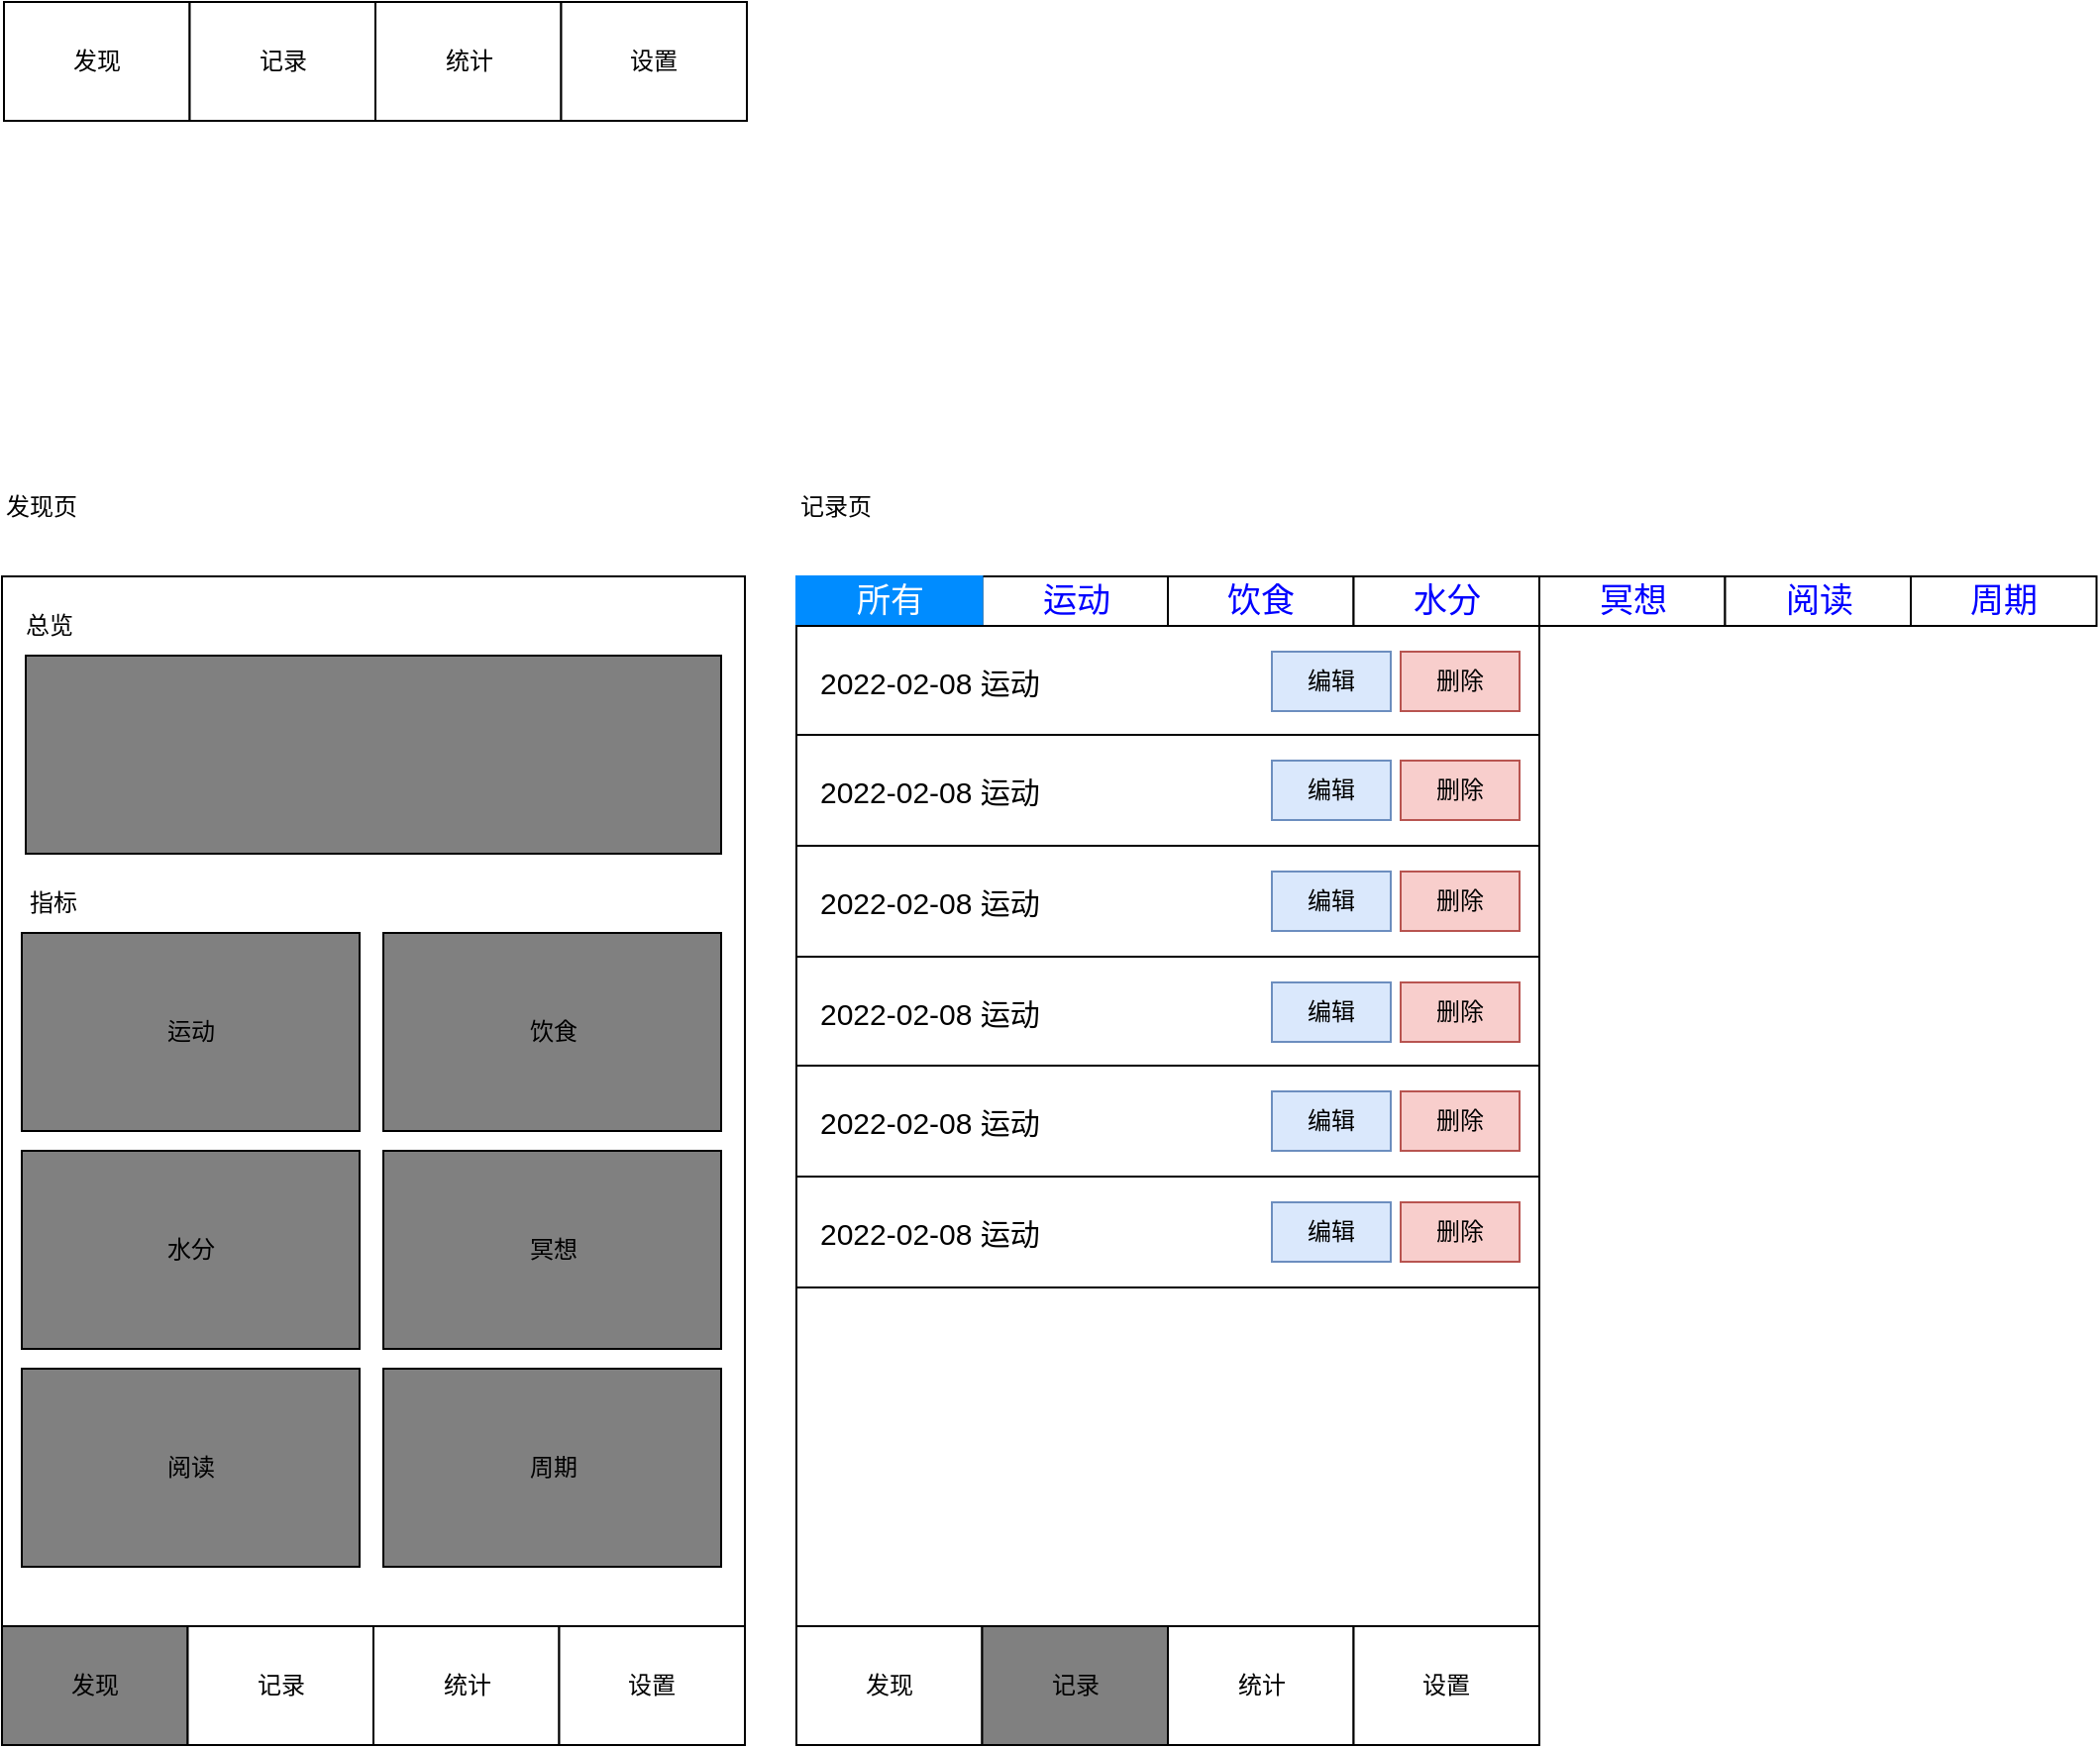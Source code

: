 <mxfile version="16.5.3" type="github">
  <diagram id="LeYQS3eegEFGrXKFrih5" name="Page-1">
    <mxGraphModel dx="1547" dy="1280" grid="1" gridSize="10" guides="1" tooltips="1" connect="1" arrows="1" fold="1" page="0" pageScale="1" pageWidth="1169" pageHeight="827" math="0" shadow="0">
      <root>
        <mxCell id="0" />
        <mxCell id="1" parent="0" />
        <mxCell id="SfUjTuaE5shy0dRNEBml-44" value="" style="rounded=0;whiteSpace=wrap;html=1;" vertex="1" parent="1">
          <mxGeometry x="440" y="50" width="375" height="590" as="geometry" />
        </mxCell>
        <mxCell id="SfUjTuaE5shy0dRNEBml-66" value="运动" style="strokeColor=inherit;fillColor=inherit;gradientColor=inherit;strokeWidth=1;shadow=0;dashed=0;align=center;html=1;shape=mxgraph.mockup.text.rrect;rSize=0;fontSize=17;fontColor=#0000ff;rounded=0;" vertex="1" parent="1">
          <mxGeometry x="533.75" y="50" width="93.75" height="25" as="geometry" />
        </mxCell>
        <mxCell id="SfUjTuaE5shy0dRNEBml-24" value="" style="rounded=0;whiteSpace=wrap;html=1;" vertex="1" parent="1">
          <mxGeometry x="39" y="50" width="375" height="590" as="geometry" />
        </mxCell>
        <mxCell id="SfUjTuaE5shy0dRNEBml-26" value="发现页" style="text;html=1;strokeColor=none;fillColor=none;align=left;verticalAlign=middle;whiteSpace=wrap;rounded=0;" vertex="1" parent="1">
          <mxGeometry x="39" width="60" height="30" as="geometry" />
        </mxCell>
        <mxCell id="SfUjTuaE5shy0dRNEBml-32" value="总览" style="text;html=1;strokeColor=none;fillColor=none;align=left;verticalAlign=middle;whiteSpace=wrap;rounded=0;" vertex="1" parent="1">
          <mxGeometry x="49" y="60" width="60" height="30" as="geometry" />
        </mxCell>
        <mxCell id="SfUjTuaE5shy0dRNEBml-33" value="" style="rounded=0;whiteSpace=wrap;html=1;fillColor=#808080;" vertex="1" parent="1">
          <mxGeometry x="51" y="90" width="351" height="100" as="geometry" />
        </mxCell>
        <mxCell id="SfUjTuaE5shy0dRNEBml-34" value="指标" style="text;html=1;strokeColor=none;fillColor=none;align=left;verticalAlign=middle;whiteSpace=wrap;rounded=0;" vertex="1" parent="1">
          <mxGeometry x="51" y="200" width="60" height="30" as="geometry" />
        </mxCell>
        <mxCell id="SfUjTuaE5shy0dRNEBml-35" value="运动" style="rounded=0;whiteSpace=wrap;html=1;fillColor=#808080;" vertex="1" parent="1">
          <mxGeometry x="49" y="230" width="170.5" height="100" as="geometry" />
        </mxCell>
        <mxCell id="SfUjTuaE5shy0dRNEBml-36" value="饮食" style="rounded=0;whiteSpace=wrap;html=1;fillColor=#808080;" vertex="1" parent="1">
          <mxGeometry x="231.5" y="230" width="170.5" height="100" as="geometry" />
        </mxCell>
        <mxCell id="SfUjTuaE5shy0dRNEBml-37" value="水分" style="rounded=0;whiteSpace=wrap;html=1;fillColor=#808080;" vertex="1" parent="1">
          <mxGeometry x="49" y="340" width="170.5" height="100" as="geometry" />
        </mxCell>
        <mxCell id="SfUjTuaE5shy0dRNEBml-38" value="冥想" style="rounded=0;whiteSpace=wrap;html=1;fillColor=#808080;" vertex="1" parent="1">
          <mxGeometry x="231.5" y="340" width="170.5" height="100" as="geometry" />
        </mxCell>
        <mxCell id="SfUjTuaE5shy0dRNEBml-39" value="阅读" style="rounded=0;whiteSpace=wrap;html=1;fillColor=#808080;" vertex="1" parent="1">
          <mxGeometry x="49" y="450" width="170.5" height="100" as="geometry" />
        </mxCell>
        <mxCell id="SfUjTuaE5shy0dRNEBml-40" value="周期" style="rounded=0;whiteSpace=wrap;html=1;fillColor=#808080;" vertex="1" parent="1">
          <mxGeometry x="231.5" y="450" width="170.5" height="100" as="geometry" />
        </mxCell>
        <mxCell id="SfUjTuaE5shy0dRNEBml-41" value="" style="group" vertex="1" connectable="0" parent="1">
          <mxGeometry x="39" y="580" width="375" height="60" as="geometry" />
        </mxCell>
        <mxCell id="SfUjTuaE5shy0dRNEBml-27" value="发现" style="rounded=0;whiteSpace=wrap;html=1;fillColor=#808080;" vertex="1" parent="SfUjTuaE5shy0dRNEBml-41">
          <mxGeometry width="93.75" height="60" as="geometry" />
        </mxCell>
        <mxCell id="SfUjTuaE5shy0dRNEBml-29" value="记录" style="rounded=0;whiteSpace=wrap;html=1;" vertex="1" parent="SfUjTuaE5shy0dRNEBml-41">
          <mxGeometry x="93.75" width="93.75" height="60" as="geometry" />
        </mxCell>
        <mxCell id="SfUjTuaE5shy0dRNEBml-30" value="统计" style="rounded=0;whiteSpace=wrap;html=1;" vertex="1" parent="SfUjTuaE5shy0dRNEBml-41">
          <mxGeometry x="187.5" width="93.75" height="60" as="geometry" />
        </mxCell>
        <mxCell id="SfUjTuaE5shy0dRNEBml-31" value="设置" style="rounded=0;whiteSpace=wrap;html=1;" vertex="1" parent="SfUjTuaE5shy0dRNEBml-41">
          <mxGeometry x="281.25" width="93.75" height="60" as="geometry" />
        </mxCell>
        <mxCell id="SfUjTuaE5shy0dRNEBml-45" value="记录页" style="text;html=1;strokeColor=none;fillColor=none;align=left;verticalAlign=middle;whiteSpace=wrap;rounded=0;" vertex="1" parent="1">
          <mxGeometry x="440" width="60" height="30" as="geometry" />
        </mxCell>
        <mxCell id="SfUjTuaE5shy0dRNEBml-60" value="" style="group" vertex="1" connectable="0" parent="1">
          <mxGeometry x="440" y="580" width="375" height="60" as="geometry" />
        </mxCell>
        <mxCell id="SfUjTuaE5shy0dRNEBml-61" value="发现" style="rounded=0;whiteSpace=wrap;html=1;" vertex="1" parent="SfUjTuaE5shy0dRNEBml-60">
          <mxGeometry width="93.75" height="60" as="geometry" />
        </mxCell>
        <mxCell id="SfUjTuaE5shy0dRNEBml-62" value="记录" style="rounded=0;whiteSpace=wrap;html=1;fillColor=#808080;" vertex="1" parent="SfUjTuaE5shy0dRNEBml-60">
          <mxGeometry x="93.75" width="93.75" height="60" as="geometry" />
        </mxCell>
        <mxCell id="SfUjTuaE5shy0dRNEBml-63" value="统计" style="rounded=0;whiteSpace=wrap;html=1;" vertex="1" parent="SfUjTuaE5shy0dRNEBml-60">
          <mxGeometry x="187.5" width="93.75" height="60" as="geometry" />
        </mxCell>
        <mxCell id="SfUjTuaE5shy0dRNEBml-64" value="设置" style="rounded=0;whiteSpace=wrap;html=1;" vertex="1" parent="SfUjTuaE5shy0dRNEBml-60">
          <mxGeometry x="281.25" width="93.75" height="60" as="geometry" />
        </mxCell>
        <mxCell id="SfUjTuaE5shy0dRNEBml-71" value="冥想" style="strokeColor=inherit;fillColor=inherit;gradientColor=inherit;strokeWidth=1;shadow=0;dashed=0;align=center;html=1;shape=mxgraph.mockup.text.rrect;rSize=0;fontSize=17;fontColor=#0000ff;rounded=0;" vertex="1" parent="1">
          <mxGeometry x="815" y="50" width="93.75" height="25" as="geometry" />
        </mxCell>
        <mxCell id="SfUjTuaE5shy0dRNEBml-72" value="阅读" style="strokeColor=inherit;fillColor=inherit;gradientColor=inherit;strokeWidth=1;shadow=0;dashed=0;align=center;html=1;shape=mxgraph.mockup.text.rrect;rSize=0;fontSize=17;fontColor=#0000ff;rounded=0;" vertex="1" parent="1">
          <mxGeometry x="908.75" y="50" width="93.75" height="25" as="geometry" />
        </mxCell>
        <mxCell id="SfUjTuaE5shy0dRNEBml-73" value="周期" style="strokeColor=inherit;fillColor=inherit;gradientColor=inherit;strokeWidth=1;shadow=0;dashed=0;align=center;html=1;shape=mxgraph.mockup.text.rrect;rSize=0;fontSize=17;fontColor=#0000ff;rounded=0;" vertex="1" parent="1">
          <mxGeometry x="1002.5" y="50" width="93.75" height="25" as="geometry" />
        </mxCell>
        <mxCell id="SfUjTuaE5shy0dRNEBml-67" value="饮食" style="strokeColor=inherit;fillColor=inherit;gradientColor=inherit;strokeWidth=1;shadow=0;dashed=0;align=center;html=1;shape=mxgraph.mockup.text.rrect;rSize=0;fontSize=17;fontColor=#0000ff;rounded=0;" vertex="1" parent="1">
          <mxGeometry x="627.5" y="50" width="93.75" height="25" as="geometry" />
        </mxCell>
        <mxCell id="SfUjTuaE5shy0dRNEBml-68" value="水分" style="strokeColor=inherit;fillColor=inherit;gradientColor=inherit;strokeWidth=1;shadow=0;dashed=0;align=center;html=1;shape=mxgraph.mockup.text.rrect;rSize=0;fontSize=17;fontColor=#0000ff;rounded=0;" vertex="1" parent="1">
          <mxGeometry x="721.25" y="50" width="93.75" height="25" as="geometry" />
        </mxCell>
        <mxCell id="SfUjTuaE5shy0dRNEBml-69" value="所有" style="strokeWidth=1;shadow=0;dashed=0;align=center;html=1;shape=mxgraph.mockup.text.rrect;rSize=0;fontSize=17;fontColor=#ffffff;fillColor=#008cff;strokeColor=#008cff;rounded=0;" vertex="1" parent="1">
          <mxGeometry x="440" y="50" width="93.75" height="25" as="geometry" />
        </mxCell>
        <mxCell id="SfUjTuaE5shy0dRNEBml-92" value="" style="group" vertex="1" connectable="0" parent="1">
          <mxGeometry x="40" y="-240" width="375" height="60" as="geometry" />
        </mxCell>
        <mxCell id="SfUjTuaE5shy0dRNEBml-93" value="发现" style="rounded=0;whiteSpace=wrap;html=1;" vertex="1" parent="SfUjTuaE5shy0dRNEBml-92">
          <mxGeometry width="93.75" height="60" as="geometry" />
        </mxCell>
        <mxCell id="SfUjTuaE5shy0dRNEBml-94" value="记录" style="rounded=0;whiteSpace=wrap;html=1;" vertex="1" parent="SfUjTuaE5shy0dRNEBml-92">
          <mxGeometry x="93.75" width="93.75" height="60" as="geometry" />
        </mxCell>
        <mxCell id="SfUjTuaE5shy0dRNEBml-95" value="统计" style="rounded=0;whiteSpace=wrap;html=1;" vertex="1" parent="SfUjTuaE5shy0dRNEBml-92">
          <mxGeometry x="187.5" width="93.75" height="60" as="geometry" />
        </mxCell>
        <mxCell id="SfUjTuaE5shy0dRNEBml-96" value="设置" style="rounded=0;whiteSpace=wrap;html=1;" vertex="1" parent="SfUjTuaE5shy0dRNEBml-92">
          <mxGeometry x="281.25" width="93.75" height="60" as="geometry" />
        </mxCell>
        <mxCell id="SfUjTuaE5shy0dRNEBml-103" value="" style="group" vertex="1" connectable="0" parent="1">
          <mxGeometry x="440" y="75" width="375" height="56" as="geometry" />
        </mxCell>
        <mxCell id="SfUjTuaE5shy0dRNEBml-98" value="2022-02-08 运动" style="dashed=0;shape=rect;verticalLabelPosition=middle;align=left;verticalAlign=middle;fontSize=15;spacingLeft=10;rounded=0;" vertex="1" parent="SfUjTuaE5shy0dRNEBml-103">
          <mxGeometry width="375" height="56" as="geometry" />
        </mxCell>
        <mxCell id="SfUjTuaE5shy0dRNEBml-101" value="删除" style="text;html=1;strokeColor=#b85450;fillColor=#f8cecc;align=center;verticalAlign=middle;whiteSpace=wrap;rounded=0;" vertex="1" parent="SfUjTuaE5shy0dRNEBml-103">
          <mxGeometry x="305" y="13" width="60" height="30" as="geometry" />
        </mxCell>
        <mxCell id="SfUjTuaE5shy0dRNEBml-102" value="编辑" style="text;html=1;strokeColor=#6c8ebf;fillColor=#dae8fc;align=center;verticalAlign=middle;whiteSpace=wrap;rounded=0;" vertex="1" parent="SfUjTuaE5shy0dRNEBml-103">
          <mxGeometry x="240" y="13" width="60" height="30" as="geometry" />
        </mxCell>
        <mxCell id="SfUjTuaE5shy0dRNEBml-104" value="" style="group" vertex="1" connectable="0" parent="1">
          <mxGeometry x="440" y="130" width="375" height="56" as="geometry" />
        </mxCell>
        <mxCell id="SfUjTuaE5shy0dRNEBml-105" value="2022-02-08 运动" style="dashed=0;shape=rect;verticalLabelPosition=middle;align=left;verticalAlign=middle;fontSize=15;spacingLeft=10;rounded=0;" vertex="1" parent="SfUjTuaE5shy0dRNEBml-104">
          <mxGeometry width="375" height="56" as="geometry" />
        </mxCell>
        <mxCell id="SfUjTuaE5shy0dRNEBml-106" value="删除" style="text;html=1;strokeColor=#b85450;fillColor=#f8cecc;align=center;verticalAlign=middle;whiteSpace=wrap;rounded=0;" vertex="1" parent="SfUjTuaE5shy0dRNEBml-104">
          <mxGeometry x="305" y="13" width="60" height="30" as="geometry" />
        </mxCell>
        <mxCell id="SfUjTuaE5shy0dRNEBml-107" value="编辑" style="text;html=1;strokeColor=#6c8ebf;fillColor=#dae8fc;align=center;verticalAlign=middle;whiteSpace=wrap;rounded=0;" vertex="1" parent="SfUjTuaE5shy0dRNEBml-104">
          <mxGeometry x="240" y="13" width="60" height="30" as="geometry" />
        </mxCell>
        <mxCell id="SfUjTuaE5shy0dRNEBml-112" value="" style="group" vertex="1" connectable="0" parent="1">
          <mxGeometry x="440" y="186" width="375" height="56" as="geometry" />
        </mxCell>
        <mxCell id="SfUjTuaE5shy0dRNEBml-113" value="2022-02-08 运动" style="dashed=0;shape=rect;verticalLabelPosition=middle;align=left;verticalAlign=middle;fontSize=15;spacingLeft=10;rounded=0;" vertex="1" parent="SfUjTuaE5shy0dRNEBml-112">
          <mxGeometry width="375" height="56" as="geometry" />
        </mxCell>
        <mxCell id="SfUjTuaE5shy0dRNEBml-114" value="删除" style="text;html=1;strokeColor=#b85450;fillColor=#f8cecc;align=center;verticalAlign=middle;whiteSpace=wrap;rounded=0;" vertex="1" parent="SfUjTuaE5shy0dRNEBml-112">
          <mxGeometry x="305" y="13" width="60" height="30" as="geometry" />
        </mxCell>
        <mxCell id="SfUjTuaE5shy0dRNEBml-115" value="编辑" style="text;html=1;strokeColor=#6c8ebf;fillColor=#dae8fc;align=center;verticalAlign=middle;whiteSpace=wrap;rounded=0;" vertex="1" parent="SfUjTuaE5shy0dRNEBml-112">
          <mxGeometry x="240" y="13" width="60" height="30" as="geometry" />
        </mxCell>
        <mxCell id="SfUjTuaE5shy0dRNEBml-116" value="" style="group" vertex="1" connectable="0" parent="1">
          <mxGeometry x="440" y="242" width="375" height="56" as="geometry" />
        </mxCell>
        <mxCell id="SfUjTuaE5shy0dRNEBml-117" value="2022-02-08 运动" style="dashed=0;shape=rect;verticalLabelPosition=middle;align=left;verticalAlign=middle;fontSize=15;spacingLeft=10;rounded=0;" vertex="1" parent="SfUjTuaE5shy0dRNEBml-116">
          <mxGeometry width="375" height="56" as="geometry" />
        </mxCell>
        <mxCell id="SfUjTuaE5shy0dRNEBml-118" value="删除" style="text;html=1;strokeColor=#b85450;fillColor=#f8cecc;align=center;verticalAlign=middle;whiteSpace=wrap;rounded=0;" vertex="1" parent="SfUjTuaE5shy0dRNEBml-116">
          <mxGeometry x="305" y="13" width="60" height="30" as="geometry" />
        </mxCell>
        <mxCell id="SfUjTuaE5shy0dRNEBml-119" value="编辑" style="text;html=1;strokeColor=#6c8ebf;fillColor=#dae8fc;align=center;verticalAlign=middle;whiteSpace=wrap;rounded=0;" vertex="1" parent="SfUjTuaE5shy0dRNEBml-116">
          <mxGeometry x="240" y="13" width="60" height="30" as="geometry" />
        </mxCell>
        <mxCell id="SfUjTuaE5shy0dRNEBml-120" value="" style="group" vertex="1" connectable="0" parent="1">
          <mxGeometry x="440" y="297" width="375" height="56" as="geometry" />
        </mxCell>
        <mxCell id="SfUjTuaE5shy0dRNEBml-121" value="2022-02-08 运动" style="dashed=0;shape=rect;verticalLabelPosition=middle;align=left;verticalAlign=middle;fontSize=15;spacingLeft=10;rounded=0;" vertex="1" parent="SfUjTuaE5shy0dRNEBml-120">
          <mxGeometry width="375" height="56" as="geometry" />
        </mxCell>
        <mxCell id="SfUjTuaE5shy0dRNEBml-122" value="删除" style="text;html=1;strokeColor=#b85450;fillColor=#f8cecc;align=center;verticalAlign=middle;whiteSpace=wrap;rounded=0;" vertex="1" parent="SfUjTuaE5shy0dRNEBml-120">
          <mxGeometry x="305" y="13" width="60" height="30" as="geometry" />
        </mxCell>
        <mxCell id="SfUjTuaE5shy0dRNEBml-123" value="编辑" style="text;html=1;strokeColor=#6c8ebf;fillColor=#dae8fc;align=center;verticalAlign=middle;whiteSpace=wrap;rounded=0;" vertex="1" parent="SfUjTuaE5shy0dRNEBml-120">
          <mxGeometry x="240" y="13" width="60" height="30" as="geometry" />
        </mxCell>
        <mxCell id="SfUjTuaE5shy0dRNEBml-124" value="" style="group" vertex="1" connectable="0" parent="1">
          <mxGeometry x="440" y="353" width="375" height="56" as="geometry" />
        </mxCell>
        <mxCell id="SfUjTuaE5shy0dRNEBml-125" value="2022-02-08 运动" style="dashed=0;shape=rect;verticalLabelPosition=middle;align=left;verticalAlign=middle;fontSize=15;spacingLeft=10;rounded=0;" vertex="1" parent="SfUjTuaE5shy0dRNEBml-124">
          <mxGeometry width="375" height="56" as="geometry" />
        </mxCell>
        <mxCell id="SfUjTuaE5shy0dRNEBml-126" value="删除" style="text;html=1;strokeColor=#b85450;fillColor=#f8cecc;align=center;verticalAlign=middle;whiteSpace=wrap;rounded=0;" vertex="1" parent="SfUjTuaE5shy0dRNEBml-124">
          <mxGeometry x="305" y="13" width="60" height="30" as="geometry" />
        </mxCell>
        <mxCell id="SfUjTuaE5shy0dRNEBml-127" value="编辑" style="text;html=1;strokeColor=#6c8ebf;fillColor=#dae8fc;align=center;verticalAlign=middle;whiteSpace=wrap;rounded=0;" vertex="1" parent="SfUjTuaE5shy0dRNEBml-124">
          <mxGeometry x="240" y="13" width="60" height="30" as="geometry" />
        </mxCell>
      </root>
    </mxGraphModel>
  </diagram>
</mxfile>
